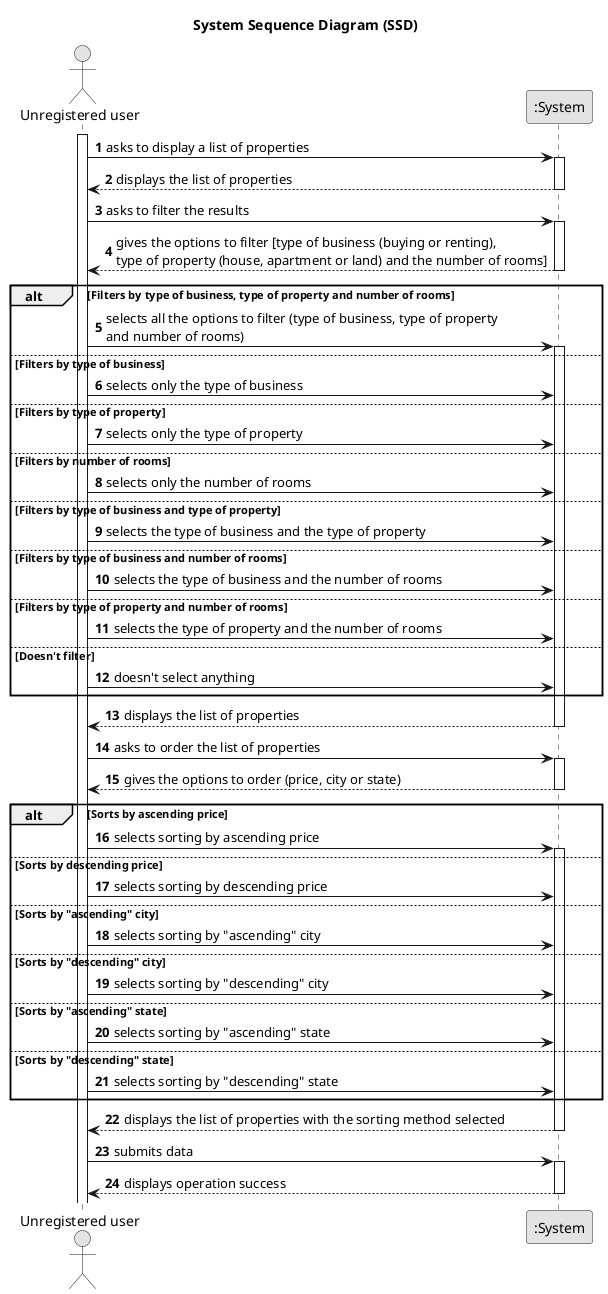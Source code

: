 @startuml
skinparam monochrome true
skinparam packageStyle rectangle
skinparam shadowing false

title System Sequence Diagram (SSD)

autonumber

actor "Unregistered user" as User
participant ":System" as System


activate User

    User -> System : asks to display a list of properties
    activate System

    System --> User : displays the list of properties
    deactivate System

    User -> System : asks to filter the results
    activate System

    System --> User : gives the options to filter [type of business (buying or renting), \ntype of property (house, apartment or land) and the number of rooms]
    deactivate System

    alt Filters by type of business, type of property and number of rooms

        User -> System : selects all the options to filter (type of business, type of property \nand number of rooms)
        activate System

    else Filters by type of business

        User -> System : selects only the type of business

    else Filters by type of property

        User -> System : selects only the type of property

    else Filters by number of rooms

        User -> System : selects only the number of rooms

    else Filters by type of business and type of property

        User -> System : selects the type of business and the type of property

    else Filters by type of business and number of rooms

        User -> System : selects the type of business and the number of rooms

    else Filters by type of property and number of rooms

        User -> System : selects the type of property and the number of rooms

    else Doesn't filter

        User -> System : doesn't select anything

    end

    System --> User : displays the list of properties
    deactivate System

    User -> System : asks to order the list of properties
    activate System

    System --> User : gives the options to order (price, city or state)
    deactivate System

    alt Sorts by ascending price

        User -> System : selects sorting by ascending price
        activate System

    else Sorts by descending price

        User -> System : selects sorting by descending price

    else Sorts by "ascending" city

        User -> System : selects sorting by "ascending" city

    else Sorts by "descending" city

        User -> System : selects sorting by "descending" city

    else Sorts by "ascending" state

        User -> System : selects sorting by "ascending" state

    else Sorts by "descending" state

        User -> System : selects sorting by "descending" state

    end

    System --> User : displays the list of properties with the sorting method selected
    deactivate System

    User -> System : submits data
    activate System

    System --> User : displays operation success
    deactivate System

@enduml